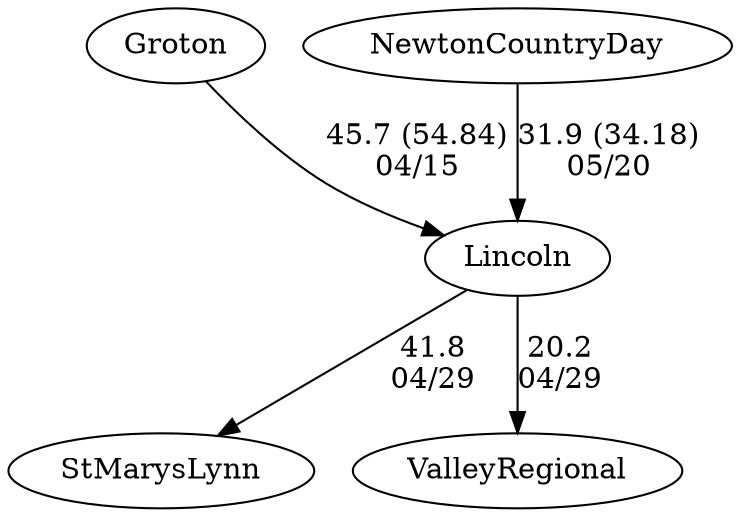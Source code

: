 digraph girls3foursLincoln {Lincoln [URL="girls3foursLincolnLincoln.html"];Groton [URL="girls3foursLincolnGroton.html"];StMarysLynn [URL="girls3foursLincolnStMarysLynn.html"];ValleyRegional [URL="girls3foursLincolnValleyRegional.html"];NewtonCountryDay [URL="girls3foursLincolnNewtonCountryDay.html"];Lincoln -> ValleyRegional[label="20.2
04/29", weight="80", tooltip="NEIRA Boys & Girls Fours,Lincoln School vs. St. Mary's-Lynn vs. Valley Regional			
Distance: 1500m Conditions: Blustery, ENE cross wind 10-18 mph. 2V Girls race shortened due to oars slapping in the first 100m, estimated course 1250m. Comments: Novice 8+ exhibition: NBC - 6:48.9, Valley Regional 7:28.3, St. Mary's 8:48.3
In the Girls' 1V, NBC participated with a finish time of 7:37.6
None", URL="http://www.row2k.com/results/resultspage.cfm?UID=9E3AECE30FC3B92FA1BF2E660EEC9D3B&cat=5", random="random"]; 
Lincoln -> StMarysLynn[label="41.8
04/29", weight="59", tooltip="NEIRA Boys & Girls Fours,Lincoln School vs. St. Mary's-Lynn vs. Valley Regional			
Distance: 1500m Conditions: Blustery, ENE cross wind 10-18 mph. 2V Girls race shortened due to oars slapping in the first 100m, estimated course 1250m. Comments: Novice 8+ exhibition: NBC - 6:48.9, Valley Regional 7:28.3, St. Mary's 8:48.3
In the Girls' 1V, NBC participated with a finish time of 7:37.6
None", URL="http://www.row2k.com/results/resultspage.cfm?UID=9E3AECE30FC3B92FA1BF2E660EEC9D3B&cat=5", random="random"]; 
NewtonCountryDay -> Lincoln[label="31.9 (34.18)
05/20", weight="69", tooltip="NEIRA Girls Fours,NCDS vs Lincoln			
Distance: 1400 Conditions: G1 - slight tailwind, flat conditions; G3/4 - flat; G2 delayed over an hour, flat conditions, very light tailwind. Comments: Thanks Lincoln for a great morning of racing!
None", URL="http://www.row2k.com/results/resultspage.cfm?UID=9EB0D31D1AC22F9389EFE22DE95FB172&cat=1", random="random"]; 
Groton -> Lincoln[label="45.7 (54.84)
04/15", weight="55", tooltip="NEIRA Girls Fours,Lincoln at Groton School			
Distance: 1250m Conditions: Perfect for all races Comments: A beautiful spring day for racing on the mighty Nashua. Thank you, Lincoln!
None", URL="http://www.row2k.com/results/resultspage.cfm?UID=68C5B52F48A6DADC2D5F65DF47E51637&cat=1", random="random"]}